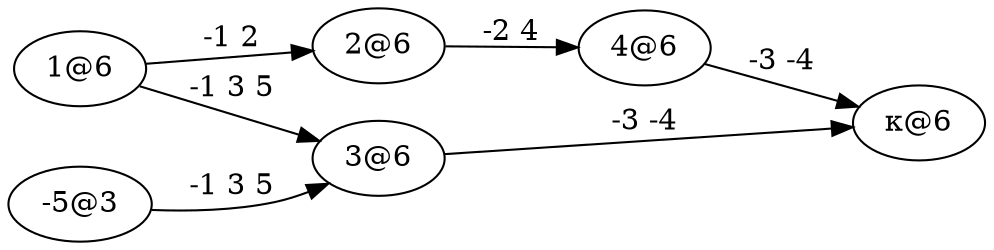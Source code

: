 digraph ImplicationGraph {

  // Implication graph shown in Lecture 4 for the following CNF:
  // -1 2 0
  // -1 3 5 0
  // -2 4 0 
  // -3 -4 0
  
  rankdir=LR;
  margin=0;
  
  n1 [label="1@6"];
  n2 [label="2@6"];
  n3 [label="3@6"];
  n4 [label="4@6"];
  n5 [label="-5@3"];
  nk [label="κ@6"];
  
  n1 -> n2 [label="-1 2"];
  n1 -> n3 [label="-1 3 5"];
  n5 -> n3 [label="-1 3 5"];
  n2 -> n4 [label="-2 4"];
  n4 -> nk [label="-3 -4"];
  n3 -> nk [label="-3 -4"];
  
}